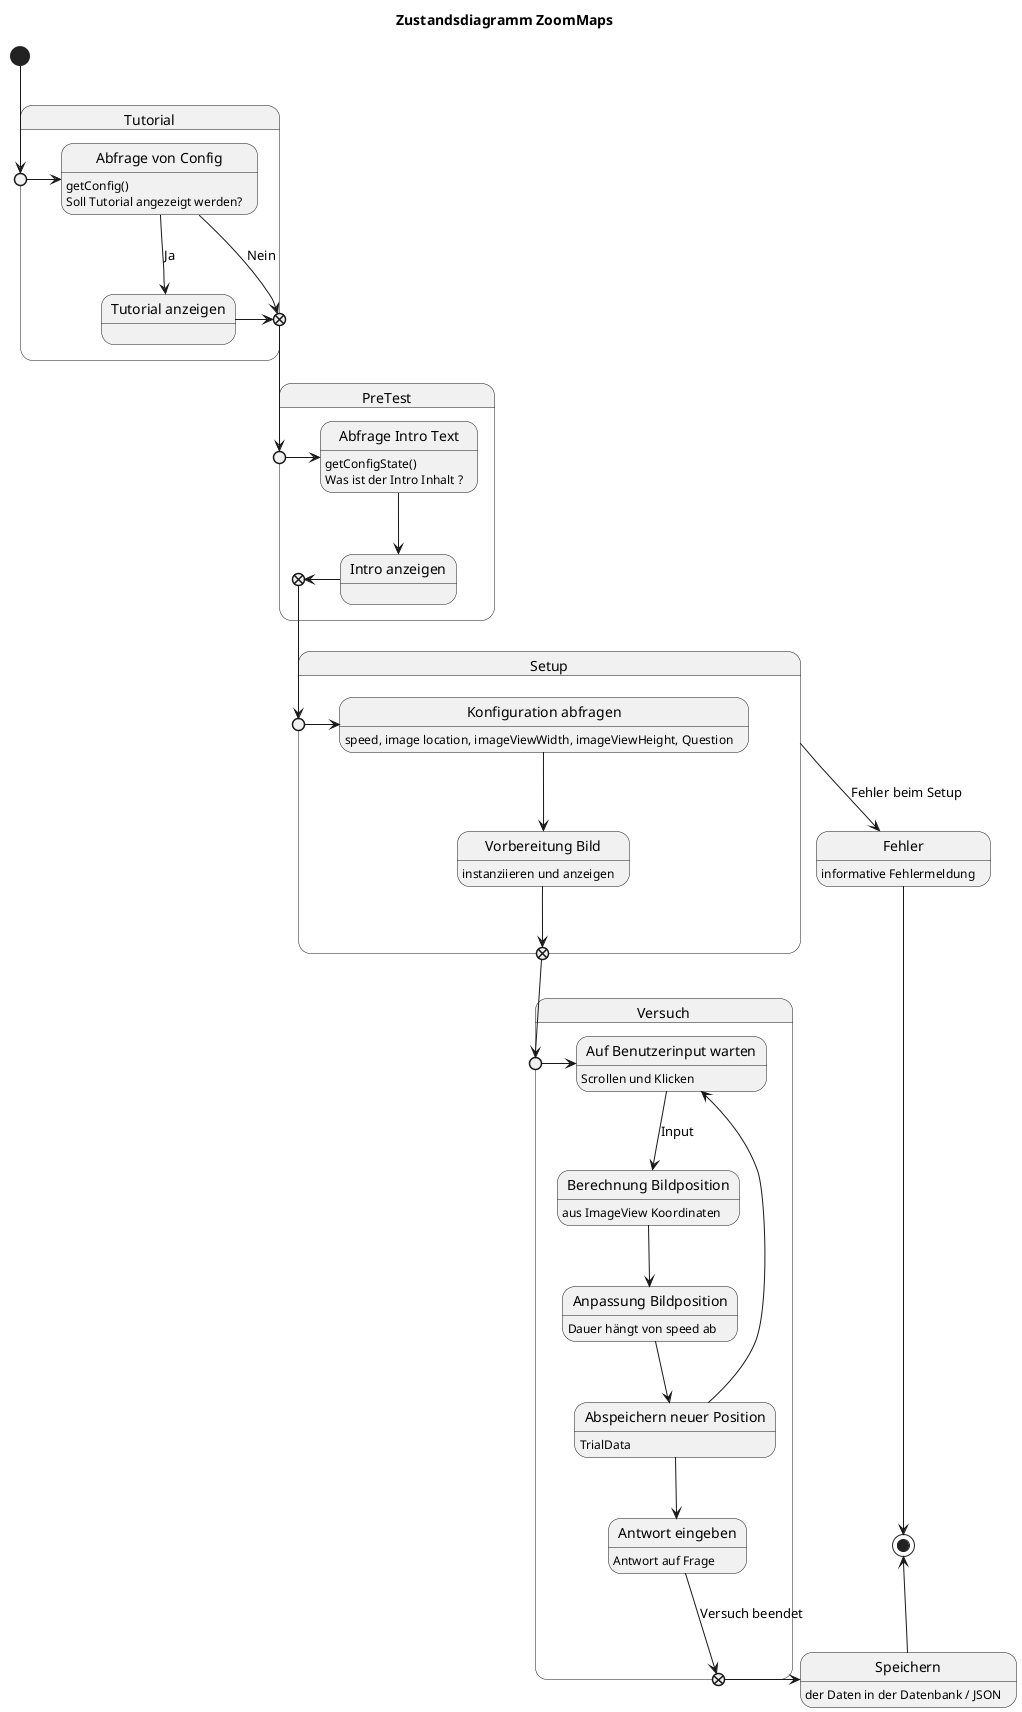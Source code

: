 @startuml zoommaps
title Zustandsdiagramm ZoomMaps
state "Fehler" as err : informative Fehlermeldung
state Speichern : der Daten in der Datenbank / JSON

state "Tutorial" as t {
    state " " as tnp <<entryPoint>>
    state " " as txp <<exitPoint>>
    state "Abfrage von Config" as ac : getConfig()\nSoll Tutorial angezeigt werden?
    state "Tutorial anzeigen" as ta
    tnp -l-> ac
    ac --> ta : Ja
    ac --> txp : Nein
    ta -r-> txp
}

state "PreTest" as p {
    state " " as pnp <<entryPoint>>
    state " " as pxp <<exitPoint>>
    state "Abfrage Intro Text" as it : getConfigState()\nWas ist der Intro Inhalt ?
    state "Intro anzeigen" as ia
    pnp -l-> it
    it --> ia
    ia -r-> pxp
}

state "Setup" as s {
    state " " as snp <<entryPoint>>
    state " " as sxp <<exitPoint>>
    state "Konfiguration abfragen" as ka : speed, image location, imageViewWidth, imageViewHeight, Question
    state "Vorbereitung Bild" as vb : instanziieren und anzeigen
    snp -l-> ka
    ka --> vb
    vb -d-> sxp
}


state "Versuch" as v {
    state " " as vnp <<entryPoint>>
    state " " as vxp <<exitPoint>>
    state "Auf Benutzerinput warten" as bi : Scrollen und Klicken
    state "Berechnung Bildposition" as bb : aus ImageView Koordinaten
    state "Anpassung Bildposition" as ab : Dauer hängt von speed ab
    state "Abspeichern neuer Position" as ap : TrialData
    state "Antwort eingeben" as ae : Antwort auf Frage
    vnp -l-> bi
    bi --> bb : Input
    bb --> ab
    ab --> ap
    ap --> bi
    ap --> ae
    ae -d-> vxp : Versuch beendet
}

s --> err : Fehler beim Setup
[*] --> tnp

txp --> pnp
pxp --> snp
sxp --> vnp
vxp -r-> Speichern

Speichern -u-> [*]
err -d-> [*]

@enduml

